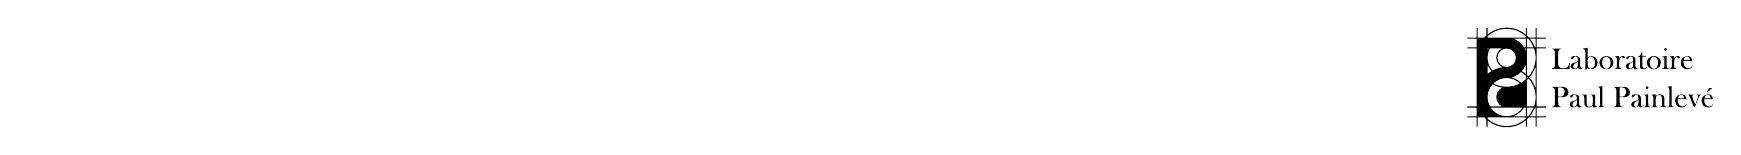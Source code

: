 % auteur du logo : Kroum Tzanev
% date : 2010
\usetikzlibrary{svg.path}

\tikzset{
  p path/.style = {insert path={
    (0,-2) arc (-90:-270:1) arc (-90:90:1)--++(-1.5,0)--++(0,-4)--cycle
    (0,0.5) arc (-90:90:0.5)--++(-1,0)--++(0,-1.382) arc (131.81:90:1.5)--cycle
    (0,-0.5) arc (90:270:0.5)--++(1,0)--++(0,1.382) arc (-48.19:-90:1.5)--cycle}},
  up path/.style={even odd rule, p path},
  down path/.style={rotate=180, up path},
  circles path/.style={insert path={
    (0,-1) circle (0.5) circle (1) circle (1.5)
    (0,1) circle (0.5) circle (1) circle (1.5)
    foreach \x in {-1.5,-1,1,1.5}{(\x,-2.5) -- (\x,2.5)}
    foreach \y in {-2,-1.5,1.5,2}{(-2,\y) -- (2,\y)}}},
  border path/.style={insert path={(-1.5,-2) rectangle (1.5,2)}},
  up/.style = {fill=black},
  circles/.style = {draw=black},
  textlabo/.style = {fill=black},
  logo scale/.style={line width={#1*.4}, scale={#1*.25}}
}

\begin{tikzpicture}[logo scale=1]
  \path[down path, down/.try];
  \path[circles path, circles/.try];
  \path[up path, up/.try];
  \path[border/.try, border path];
  \begin{scope}[y=1pt,x=1pt]
    \path[textlabo/.try] svg {M65.3,12.3 L65.3,12.8 C66.7,12.8 67.8,13.2 68.6,14.0 C69.0,14.5 69.4,15.1 69.5,15.8 C69.7,16.5 69.8,17.6 69.8,19.1 L69.8,35.0 C69.8,36.5 69.7,37.6 69.5,38.4 C69.3,39.1 69.0,39.7 68.5,40.2 C68.1,40.5 67.7,40.8 67.2,41.0 C66.7,41.1 66.0,41.2 65.3,41.3 L65.3,41.8 L79.1,41.8 L79.1,41.3 C78.2,41.2 77.6,41.1 77.1,40.9 C76.6,40.8 76.2,40.5 75.8,40.1 C75.3,39.6 74.9,39.1 74.8,38.4 C74.6,37.6 74.5,36.5 74.5,35.0 L74.5,22.5 C74.5,20.6 74.6,19.2 74.6,18.2 C74.8,17.3 74.9,16.5 75.2,15.9 C75.8,14.9 76.5,14.2 77.5,13.7 C78.5,13.2 79.8,13.0 81.4,13.0 C83.1,13.0 84.6,13.2 85.8,13.6 C87.0,14.1 87.9,14.8 88.7,15.8 C89.2,16.4 89.6,17.1 89.9,17.9 C90.2,18.8 90.5,19.8 90.8,21.2 L91.3,21.1 L91.0,12.3 z};
    \path[textlabo/.try] svg {M110.2,14.4 L110.6,14.2 C110.0,12.6 108.9,11.9 107.0,11.9 C106.0,11.9 105.1,12.2 104.4,12.6 C104.0,13.0 103.6,13.6 103.1,14.4 C102.1,13.5 101.4,12.9 100.9,12.7 C100.0,12.2 98.9,11.9 97.7,11.9 C96.1,11.9 94.8,12.3 93.9,13.0 C92.9,13.8 92.5,14.8 92.5,16.1 C92.5,17.3 92.9,18.3 93.6,19.1 C94.1,19.6 94.5,19.9 95.1,20.2 C95.6,20.5 96.5,20.8 97.5,21.0 C98.8,21.4 99.7,21.6 100.3,21.8 C100.9,22.0 101.4,22.3 101.8,22.6 C102.3,23.0 102.6,23.3 102.8,23.8 C103.0,24.2 103.0,24.8 103.0,25.6 C103.0,27.3 102.7,28.6 102.1,29.3 C101.8,29.7 101.4,30.0 101.0,30.1 C100.5,30.4 100.1,30.5 99.5,30.5 C99.0,30.5 98.4,30.3 98.0,30.0 C97.5,29.7 97.2,29.3 96.9,28.8 L96.4,27.6 C96.1,26.8 95.6,26.6 94.8,26.6 C94.4,26.6 93.9,26.7 93.6,27.0 C93.3,27.3 93.1,27.7 93.1,28.2 C93.1,29.0 93.6,29.6 94.6,30.1 C95.2,30.3 95.9,30.6 96.8,30.7 C97.6,30.9 98.4,31.0 99.2,31.0 C100.1,31.0 101.0,30.9 102.0,30.6 C103.0,30.4 103.7,30.1 104.4,29.7 C105.3,29.2 105.9,28.5 106.2,27.7 C106.3,27.3 106.3,26.5 106.3,25.5 L106.3,17.5 C106.3,16.2 106.4,15.2 106.5,14.8 C106.7,13.7 107.3,13.2 108.3,13.2 C108.7,13.2 109.0,13.3 109.3,13.5 C109.6,13.6 109.9,13.9 110.2,14.4 z M103.1,22.9 C102.3,22.2 101.4,21.7 100.5,21.2 C99.5,20.7 98.7,20.2 98.3,19.9 C97.9,19.6 97.5,19.3 97.2,18.9 C96.5,18.1 96.2,17.1 96.2,15.9 C96.2,15.0 96.5,14.2 97.0,13.6 C97.5,13.0 98.2,12.7 99.0,12.7 C99.7,12.7 100.4,12.9 101.0,13.3 C101.6,13.7 102.1,14.3 102.4,15.1 C102.8,16.0 103.1,17.5 103.1,19.3 z};
    \path[textlabo/.try] svg {M116.9,28.3 C117.6,29.0 118.1,29.6 118.7,29.9 C119.8,30.6 121.1,31.0 122.7,31.0 C124.9,31.0 126.8,30.3 128.4,28.9 C130.4,27.2 131.4,24.8 131.4,21.7 C131.4,18.5 130.5,16.0 128.5,14.3 C126.9,12.7 124.7,11.9 122.1,11.9 C120.7,11.9 119.6,12.1 118.7,12.4 L117.4,13.0 C117.1,13.1 116.8,13.2 116.5,13.2 C115.8,13.2 115.2,12.6 114.6,11.3 L113.7,11.3 L113.7,36.7 C113.7,38.3 113.5,39.5 112.9,40.2 C112.5,40.9 111.6,41.2 110.4,41.2 L110.4,41.7 L116.9,42.7 z M116.9,21.7 C116.9,20.2 117.1,18.8 117.2,17.5 C117.4,16.2 117.7,15.2 117.9,14.6 C118.2,13.9 118.7,13.4 119.4,13.0 C120.0,12.6 120.8,12.4 121.6,12.4 C123.4,12.4 124.9,13.2 126.0,14.9 C127.1,16.5 127.7,18.6 127.7,21.2 C127.7,22.6 127.5,23.9 127.2,25.1 C126.7,26.3 126.2,27.4 125.5,28.2 C125.0,28.9 124.4,29.4 123.7,29.8 C123.0,30.2 122.4,30.4 121.7,30.4 C120.8,30.4 120.1,30.1 119.4,29.6 C118.6,29.1 118.1,28.4 117.8,27.6 C117.2,26.4 116.9,24.4 116.9,21.7 z};
    \path[textlabo/.try] svg {M134.1,21.4 C134.1,23.7 134.9,25.8 136.7,27.7 C138.7,29.9 141.3,31.0 144.1,31.0 C147.1,31.0 149.6,29.9 151.7,27.7 C153.4,25.8 154.3,23.7 154.3,21.4 C154.3,19.1 153.5,17.1 151.8,15.2 C149.8,13.0 147.3,11.9 144.1,11.9 C141.1,11.9 138.5,13.0 136.5,15.2 C135.7,16.1 135.1,17.1 134.7,18.1 C134.2,19.2 134.1,20.3 134.1,21.4 z M138.0,21.7 C138.0,19.1 138.5,17.0 139.7,15.3 C140.9,13.3 142.5,12.3 144.3,12.3 C145.1,12.3 145.9,12.6 146.6,13.0 C147.3,13.5 147.9,14.0 148.5,14.8 C149.0,15.6 149.5,16.6 149.8,17.9 C150.2,19.1 150.3,20.2 150.3,21.4 C150.3,22.5 150.2,23.8 149.8,25.0 C149.5,26.1 148.9,27.2 148.3,28.1 C147.2,29.7 145.7,30.5 144.0,30.5 C142.4,30.5 141.0,29.6 139.8,27.9 C138.5,26.2 138.0,24.1 138.0,21.7 z};
    \path[textlabo/.try] svg {M162.4,27.7 C162.9,28.6 163.4,29.3 164.1,29.7 C165.3,30.6 166.7,31.0 168.2,31.0 C169.2,31.0 169.9,30.7 170.3,30.3 C170.8,30.0 171.0,29.5 171.0,29.0 C171.0,28.6 170.9,28.2 170.6,28.0 C170.3,27.7 170.0,27.6 169.6,27.6 C169.1,27.6 168.7,27.8 168.3,28.2 L167.6,28.9 C167.1,29.5 166.5,29.7 165.7,29.7 C164.8,29.7 164.0,29.1 163.4,27.8 C162.9,26.6 162.7,24.8 162.7,22.6 L162.7,18.5 L162.7,16.9 C162.7,15.9 162.7,15.2 162.8,14.8 C163.0,14.3 163.2,13.9 163.5,13.6 C163.9,13.2 164.7,12.9 165.7,12.7 L165.7,12.3 L156.2,12.3 L156.2,12.7 C157.1,12.8 157.7,13.0 158.1,13.2 C158.4,13.4 158.7,13.7 159.0,14.3 C159.1,14.6 159.3,15.1 159.3,15.8 C159.4,16.5 159.4,17.4 159.4,18.7 L159.4,24.0 C159.4,25.5 159.4,26.6 159.3,27.1 C159.3,27.7 159.1,28.2 158.8,28.6 C158.6,29.0 158.3,29.3 158.0,29.5 C157.6,29.7 157.1,29.7 156.4,29.8 L156.4,30.3 L162.0,31.0 C162.3,29.7 162.4,28.6 162.4,27.7 z};
    \path[textlabo/.try] svg {M190.0,14.4 L190.5,14.2 C189.9,12.6 188.8,11.9 186.9,11.9 C185.9,11.9 185.0,12.2 184.3,12.6 C183.9,13.0 183.4,13.6 182.9,14.4 C182.0,13.5 181.3,12.9 180.7,12.7 C179.8,12.2 178.7,11.9 177.5,11.9 C175.9,11.9 174.6,12.3 173.7,13.0 C172.8,13.8 172.3,14.8 172.3,16.1 C172.3,17.3 172.7,18.3 173.5,19.1 C173.9,19.6 174.4,19.9 174.9,20.2 C175.5,20.5 176.4,20.8 177.4,21.0 C178.7,21.4 179.6,21.6 180.2,21.8 C180.8,22.0 181.3,22.3 181.7,22.6 C182.1,23.0 182.4,23.3 182.6,23.8 C182.8,24.2 182.9,24.8 182.9,25.6 C182.9,27.3 182.6,28.6 182.0,29.3 C181.7,29.7 181.3,30.0 180.8,30.1 C180.4,30.4 179.9,30.5 179.4,30.5 C178.8,30.5 178.3,30.3 177.8,30.0 C177.4,29.7 177.0,29.3 176.8,28.8 L176.2,27.6 C175.9,26.8 175.5,26.6 174.7,26.6 C174.2,26.6 173.8,26.7 173.5,27.0 C173.1,27.3 173.0,27.7 173.0,28.2 C173.0,29.0 173.5,29.6 174.5,30.1 C175.1,30.3 175.8,30.6 176.6,30.7 C177.4,30.9 178.2,31.0 179.1,31.0 C180.0,31.0 180.8,30.9 181.8,30.6 C182.8,30.4 183.6,30.1 184.3,29.7 C185.2,29.2 185.8,28.5 186.0,27.7 C186.1,27.3 186.2,26.5 186.2,25.5 L186.2,17.5 C186.2,16.2 186.2,15.2 186.3,14.8 C186.6,13.7 187.2,13.2 188.1,13.2 C188.6,13.2 188.9,13.3 189.2,13.5 C189.4,13.6 189.7,13.9 190.0,14.4 z M182.9,22.9 C182.1,22.2 181.3,21.7 180.4,21.2 C179.3,20.7 178.6,20.2 178.2,19.9 C177.8,19.6 177.4,19.3 177.1,18.9 C176.4,18.1 176.1,17.1 176.1,15.9 C176.1,15.0 176.3,14.2 176.8,13.6 C177.4,13.0 178.1,12.7 178.8,12.7 C179.5,12.7 180.2,12.9 180.8,13.3 C181.5,13.7 182.0,14.3 182.3,15.1 C182.7,16.0 182.9,17.5 182.9,19.3 z};
    \path[textlabo/.try] svg {M196.1,30.6 L201.6,30.6 L201.6,29.9 L196.1,29.9 L196.1,17.2 C196.1,15.8 196.4,14.6 196.9,14.0 C197.1,13.6 197.5,13.4 198.0,13.2 C198.4,13.0 198.9,12.9 199.4,12.9 C200.0,12.9 200.6,13.0 201.0,13.3 C201.4,13.5 201.9,14.0 202.4,14.8 L202.8,14.5 C202.3,13.6 201.6,12.9 200.8,12.5 C199.9,12.1 198.8,11.9 197.5,11.9 C195.9,11.9 194.7,12.2 193.8,12.9 C193.4,13.2 193.2,13.6 193.0,14.2 C192.9,14.6 192.8,15.5 192.8,16.8 L192.8,29.9 L190.5,29.9 L190.5,30.1 C191.5,30.5 192.3,31.0 193.1,31.9 C193.6,32.5 193.9,33.0 194.2,33.5 C194.5,34.0 194.8,34.7 195.1,35.6 L195.3,36.3 L196.1,36.3 z};
    \path[textlabo/.try] svg {M202.7,21.4 C202.7,23.7 203.6,25.8 205.3,27.7 C207.5,29.9 209.9,31.0 212.9,31.0 C215.8,31.0 218.3,29.9 220.4,27.7 C222.1,25.8 223.0,23.7 223.0,21.4 C223.0,19.1 222.1,17.1 220.6,15.2 C218.5,13.0 215.9,11.9 212.9,11.9 C209.8,11.9 207.2,13.0 205.2,15.2 C204.4,16.1 203.8,17.1 203.4,18.1 C203.0,19.2 202.7,20.3 202.7,21.4 z M206.7,21.7 C206.7,19.1 207.2,17.0 208.3,15.3 C209.6,13.3 211.2,12.3 213.0,12.3 C213.8,12.3 214.5,12.6 215.3,13.0 C216.0,13.5 216.7,14.0 217.2,14.8 C217.7,15.6 218.2,16.6 218.5,17.9 C218.9,19.1 219.1,20.2 219.1,21.4 C219.1,22.5 218.9,23.8 218.5,25.0 C218.1,26.1 217.7,27.2 217.0,28.1 C215.8,29.7 214.4,30.5 212.7,30.5 C211.1,30.5 209.6,29.6 208.5,27.9 C207.3,26.2 206.7,24.1 206.7,21.7 z};
    \path[textlabo/.try] svg {M225.2,30.3 L231.3,31.0 L231.3,18.5 L231.3,16.9 C231.3,15.9 231.4,15.2 231.5,14.8 C231.6,14.3 231.9,13.9 232.2,13.6 C232.6,13.2 233.4,12.9 234.4,12.7 L234.4,12.3 L224.9,12.3 L224.9,12.7 C225.8,12.8 226.4,13.0 226.7,13.2 C227.2,13.4 227.5,13.7 227.7,14.3 C227.9,14.6 227.9,15.1 228.0,15.8 C228.1,16.5 228.1,17.4 228.1,18.7 L228.1,24.0 C228.1,25.5 228.1,26.6 228.0,27.1 C227.9,27.7 227.7,28.2 227.5,28.6 C227.3,29.0 227.0,29.3 226.6,29.5 C226.3,29.7 225.8,29.7 225.2,29.8 z M229.6,38.7 C229.1,38.7 228.6,38.9 228.3,39.3 C227.9,39.6 227.7,40.1 227.7,40.7 C227.7,41.2 227.9,41.6 228.3,42.0 C228.6,42.4 229.1,42.5 229.6,42.5 C230.2,42.5 230.6,42.4 231.1,42.0 C231.4,41.6 231.6,41.2 231.6,40.7 C231.6,40.1 231.4,39.6 231.1,39.3 C230.7,38.9 230.2,38.7 229.6,38.7 z};
    \path[textlabo/.try] svg {M241.8,27.7 C242.3,28.6 242.9,29.3 243.6,29.7 C244.7,30.6 246.1,31.0 247.6,31.0 C248.6,31.0 249.3,30.7 249.8,30.3 C250.2,30.0 250.4,29.5 250.4,29.0 C250.4,28.6 250.3,28.2 250.1,28.0 C249.8,27.7 249.4,27.6 249.0,27.6 C248.5,27.6 248.1,27.8 247.8,28.2 L247.0,28.9 C246.5,29.5 245.9,29.7 245.2,29.7 C244.2,29.7 243.4,29.1 242.9,27.8 C242.3,26.6 242.1,24.8 242.1,22.6 L242.1,18.5 L242.1,16.9 C242.1,15.9 242.1,15.2 242.3,14.8 C242.4,14.3 242.6,13.9 242.9,13.6 C243.3,13.2 244.1,12.9 245.2,12.7 L245.2,12.3 L235.7,12.3 L235.7,12.7 C236.5,12.8 237.1,13.0 237.5,13.2 C237.8,13.4 238.2,13.7 238.4,14.3 C238.5,14.6 238.7,15.1 238.7,15.8 C238.8,16.5 238.8,17.4 238.8,18.7 L238.8,24.0 C238.8,25.5 238.8,26.6 238.7,27.1 C238.7,27.7 238.5,28.2 238.3,28.6 C238.0,29.0 237.7,29.3 237.4,29.5 C237.0,29.7 236.5,29.7 235.9,29.8 L235.9,30.3 L241.4,31.0 C241.7,29.7 241.8,28.6 241.8,27.7 z};
    \path[textlabo/.try] svg {M255.6,24.0 C255.5,23.3 255.5,22.8 255.5,22.5 C255.5,21.2 255.7,20.0 256.1,18.8 C256.4,17.6 256.9,16.6 257.5,15.9 C258.2,15.0 259.0,14.4 260.0,13.9 C260.9,13.5 261.9,13.3 263.0,13.3 C263.7,13.3 264.5,13.4 265.2,13.6 C265.9,13.9 266.5,14.3 266.9,14.8 C267.5,15.2 267.9,16.0 268.3,17.2 L268.7,17.0 C268.3,15.3 267.5,14.0 266.3,13.2 C265.0,12.3 263.4,11.9 261.4,11.9 C259.6,11.9 258.1,12.2 256.8,12.7 C255.5,13.3 254.5,14.2 253.6,15.3 C252.4,16.9 251.8,18.9 251.8,21.4 C251.8,24.6 252.9,27.1 255.2,29.0 C256.9,30.3 258.8,31.0 261.0,31.0 C262.1,31.0 263.2,30.7 264.2,30.4 C265.2,30.0 266.0,29.4 266.7,28.6 C267.8,27.4 268.3,25.8 268.3,24.0 z M265.0,24.9 C264.9,26.3 264.7,27.4 264.2,28.2 C263.9,28.9 263.3,29.5 262.7,29.9 C262.0,30.3 261.3,30.5 260.6,30.5 C259.4,30.5 258.3,30.0 257.4,28.9 C256.4,27.8 255.9,26.5 255.7,24.9 z};
    \path[textlabo/.try] svg {M74.5,-28.5 L74.5,-36.2 C74.5,-37.7 74.6,-38.8 74.8,-39.5 C74.9,-40.2 75.2,-40.8 75.7,-41.3 C76.1,-41.7 76.5,-42.0 77.0,-42.2 C77.5,-42.4 78.2,-42.5 79.1,-42.5 L79.1,-43.0 L65.3,-43.0 L65.3,-42.5 C66.1,-42.5 66.7,-42.4 67.3,-42.2 C67.8,-42.0 68.2,-41.7 68.6,-41.3 C69.1,-40.8 69.4,-40.2 69.6,-39.5 C69.7,-38.8 69.8,-37.7 69.8,-36.2 L69.8,-20.3 C69.8,-19.1 69.7,-18.1 69.6,-17.5 C69.5,-16.8 69.3,-16.2 69.1,-15.8 C68.7,-15.2 68.2,-14.8 67.6,-14.5 C67.1,-14.3 66.3,-14.1 65.4,-14.0 L65.3,-14.0 L65.3,-13.5 L78.3,-13.5 C80.5,-13.5 82.3,-13.6 83.3,-13.9 C84.4,-14.1 85.4,-14.6 86.3,-15.3 C88.3,-16.8 89.3,-18.9 89.3,-21.5 C89.3,-24.1 88.3,-26.1 86.2,-27.3 C85.1,-27.9 83.8,-28.3 82.3,-28.4 C81.8,-28.4 80.6,-28.5 78.8,-28.5 z M74.5,-27.8 L76.7,-27.8 C78.1,-27.8 79.1,-27.7 80.0,-27.5 C80.7,-27.3 81.4,-26.9 82.0,-26.3 C83.4,-25.0 84.1,-23.4 84.1,-21.2 C84.1,-20.0 83.9,-18.9 83.5,-17.9 C83.1,-17.0 82.5,-16.2 81.7,-15.5 C80.8,-14.8 79.8,-14.4 78.6,-14.3 C78.2,-14.2 77.5,-14.2 76.4,-14.2 L74.5,-14.2 z};
    \path[textlabo/.try] svg {M108.8,-40.9 L109.2,-41.1 C108.7,-42.7 107.5,-43.4 105.6,-43.4 C104.6,-43.4 103.7,-43.2 103.1,-42.7 C102.6,-42.3 102.2,-41.8 101.7,-40.9 C100.7,-41.8 100.0,-42.4 99.5,-42.7 C98.6,-43.1 97.5,-43.4 96.2,-43.4 C94.6,-43.4 93.4,-43.0 92.5,-42.2 C91.6,-41.5 91.1,-40.5 91.1,-39.2 C91.1,-38.0 91.5,-37.0 92.2,-36.2 C92.6,-35.8 93.2,-35.4 93.7,-35.1 C94.3,-34.9 95.1,-34.6 96.2,-34.3 C97.4,-34.0 98.4,-33.7 99.0,-33.5 C99.5,-33.3 100.0,-33.0 100.4,-32.7 C100.9,-32.4 101.2,-32.0 101.4,-31.6 C101.5,-31.1 101.7,-30.5 101.7,-29.7 C101.7,-28.0 101.3,-26.8 100.7,-26.0 C100.4,-25.7 100.0,-25.4 99.6,-25.1 C99.1,-24.9 98.7,-24.8 98.2,-24.8 C97.6,-24.8 97.1,-25.0 96.6,-25.3 C96.1,-25.5 95.8,-26.0 95.5,-26.6 L95.0,-27.8 C94.7,-28.4 94.2,-28.8 93.5,-28.8 C93.0,-28.8 92.6,-28.6 92.2,-28.3 C91.9,-28.0 91.8,-27.6 91.8,-27.1 C91.8,-26.4 92.2,-25.7 93.3,-25.3 C93.9,-25.0 94.5,-24.8 95.4,-24.6 C96.2,-24.4 97.0,-24.4 97.8,-24.4 C98.7,-24.4 99.6,-24.4 100.6,-24.7 C101.5,-24.9 102.4,-25.2 103.0,-25.5 C104.0,-26.1 104.6,-26.8 104.7,-27.7 C104.9,-28.1 104.9,-28.8 104.9,-29.9 L104.9,-37.8 C104.9,-39.2 105.0,-40.1 105.1,-40.6 C105.4,-41.6 106.0,-42.1 106.9,-42.1 C107.3,-42.1 107.7,-42.1 107.9,-41.9 C108.2,-41.7 108.5,-41.4 108.8,-40.9 z M101.7,-32.4 C100.9,-33.0 100.1,-33.6 99.1,-34.1 C98.1,-34.7 97.4,-35.1 96.9,-35.4 C96.5,-35.7 96.2,-36.0 95.8,-36.5 C95.2,-37.3 94.8,-38.2 94.8,-39.4 C94.8,-40.3 95.1,-41.1 95.6,-41.7 C96.1,-42.3 96.8,-42.7 97.6,-42.7 C98.3,-42.7 99.0,-42.4 99.6,-42.0 C100.3,-41.5 100.7,-40.9 101.0,-40.2 C101.5,-39.2 101.7,-37.9 101.7,-36.0 z};
    \path[textlabo/.try] svg {M124.9,-43.4 C124.7,-42.5 124.6,-41.7 124.6,-40.7 C122.7,-42.5 120.6,-43.4 118.2,-43.4 C116.4,-43.4 114.9,-43.0 113.8,-42.1 C112.8,-41.2 112.2,-40.0 112.2,-38.4 L112.2,-30.9 L112.2,-29.3 C112.2,-28.3 112.1,-27.6 112.1,-27.1 C111.9,-26.7 111.7,-26.3 111.4,-26.0 C110.9,-25.6 110.2,-25.3 109.1,-25.1 L109.1,-24.7 L115.5,-24.7 L115.5,-35.6 C115.5,-37.2 115.5,-38.3 115.6,-39.1 C115.7,-39.8 115.9,-40.4 116.2,-40.9 C116.5,-41.4 117.0,-41.8 117.6,-42.0 C118.2,-42.3 118.8,-42.4 119.5,-42.4 C120.4,-42.4 121.1,-42.3 121.8,-41.9 C122.6,-41.7 123.1,-41.2 123.5,-40.7 C123.9,-40.1 124.2,-39.5 124.3,-38.7 C124.4,-38.0 124.6,-36.8 124.6,-35.1 L124.6,-30.9 L124.5,-29.3 C124.5,-28.3 124.4,-27.6 124.3,-27.1 C124.3,-26.7 124.0,-26.3 123.7,-26.0 C123.3,-25.6 122.6,-25.3 121.4,-25.1 L121.4,-24.7 L127.8,-24.7 L127.8,-36.4 C127.8,-37.9 127.8,-38.9 127.9,-39.5 C128.0,-40.1 128.1,-40.6 128.3,-41.0 C128.6,-41.4 128.9,-41.7 129.3,-41.8 C129.6,-42.0 130.1,-42.1 130.8,-42.2 L130.8,-42.6 z};
    \path[textlabo/.try] svg {M132.2,-13.5 L138.4,-12.7 L138.4,-36.8 L138.4,-38.4 C138.4,-39.4 138.4,-40.1 138.5,-40.6 C138.7,-41.0 138.9,-41.4 139.2,-41.7 C139.6,-42.1 140.4,-42.4 141.4,-42.6 L141.4,-43.0 L131.9,-43.0 L131.9,-42.6 C132.8,-42.5 133.4,-42.3 133.8,-42.1 C134.2,-41.9 134.5,-41.5 134.7,-41.1 C134.8,-40.7 134.9,-40.2 135.0,-39.5 C135.1,-38.9 135.1,-37.9 135.1,-36.6 L135.1,-19.6 C135.1,-18.2 135.1,-17.2 135.0,-16.6 C134.9,-15.9 134.8,-15.5 134.5,-15.1 C134.3,-14.7 134.0,-14.4 133.6,-14.2 C133.3,-14.0 132.8,-13.9 132.2,-13.9 z};
    \path[textlabo/.try] svg {M163.4,-28.5 L163.4,-36.2 C163.4,-37.7 163.6,-38.8 163.7,-39.5 C163.9,-40.2 164.1,-40.8 164.6,-41.3 C165.0,-41.7 165.4,-42.0 166.0,-42.2 C166.4,-42.4 167.2,-42.5 168.0,-42.5 L168.0,-43.0 L154.2,-43.0 L154.2,-42.5 C155.0,-42.5 155.7,-42.4 156.2,-42.2 C156.7,-42.0 157.2,-41.7 157.5,-41.3 C158.0,-40.8 158.3,-40.2 158.5,-39.5 C158.7,-38.8 158.7,-37.7 158.7,-36.2 L158.7,-20.3 C158.7,-19.1 158.7,-18.1 158.5,-17.5 C158.4,-16.8 158.2,-16.2 158.0,-15.8 C157.6,-15.2 157.1,-14.8 156.6,-14.5 C156.0,-14.3 155.2,-14.1 154.4,-14.0 L154.2,-14.0 L154.2,-13.5 L167.2,-13.5 C169.5,-13.5 171.2,-13.6 172.2,-13.9 C173.3,-14.1 174.3,-14.6 175.2,-15.3 C177.2,-16.8 178.2,-18.9 178.2,-21.5 C178.2,-24.1 177.2,-26.1 175.2,-27.3 C174.1,-27.9 172.8,-28.3 171.2,-28.4 C170.8,-28.4 169.6,-28.5 167.7,-28.5 z M163.4,-27.8 L165.6,-27.8 C167.0,-27.8 168.1,-27.7 168.9,-27.5 C169.6,-27.3 170.3,-26.9 170.9,-26.3 C172.3,-25.0 173.1,-23.4 173.1,-21.2 C173.1,-20.0 172.8,-18.9 172.4,-17.9 C172.0,-17.0 171.4,-16.2 170.6,-15.5 C169.8,-14.8 168.7,-14.4 167.5,-14.3 C167.2,-14.2 166.4,-14.2 165.3,-14.2 L163.4,-14.2 z};
    \path[textlabo/.try] svg {M197.8,-40.9 L198.1,-41.1 C197.6,-42.7 196.4,-43.4 194.5,-43.4 C193.5,-43.4 192.7,-43.2 192.0,-42.7 C191.6,-42.3 191.1,-41.8 190.6,-40.9 C189.6,-41.8 188.9,-42.4 188.5,-42.7 C187.5,-43.1 186.4,-43.4 185.2,-43.4 C183.6,-43.4 182.3,-43.0 181.4,-42.2 C180.5,-41.5 180.0,-40.5 180.0,-39.2 C180.0,-38.0 180.4,-37.0 181.1,-36.2 C181.6,-35.8 182.1,-35.4 182.7,-35.1 C183.2,-34.9 184.0,-34.6 185.1,-34.3 C186.3,-34.0 187.3,-33.7 187.9,-33.5 C188.5,-33.3 189.0,-33.0 189.4,-32.7 C189.8,-32.4 190.2,-32.0 190.3,-31.6 C190.5,-31.1 190.6,-30.5 190.6,-29.7 C190.6,-28.0 190.3,-26.8 189.6,-26.0 C189.3,-25.7 189.0,-25.4 188.5,-25.1 C188.0,-24.9 187.6,-24.8 187.1,-24.8 C186.5,-24.8 186.0,-25.0 185.5,-25.3 C185.1,-25.5 184.7,-26.0 184.5,-26.6 L184.0,-27.8 C183.7,-28.4 183.1,-28.8 182.4,-28.8 C181.9,-28.8 181.5,-28.6 181.1,-28.3 C180.8,-28.0 180.7,-27.6 180.7,-27.1 C180.7,-26.4 181.2,-25.7 182.2,-25.3 C182.8,-25.0 183.5,-24.8 184.3,-24.6 C185.2,-24.4 185.9,-24.4 186.7,-24.4 C187.6,-24.4 188.6,-24.4 189.5,-24.7 C190.5,-24.9 191.3,-25.2 191.9,-25.5 C192.9,-26.1 193.5,-26.8 193.7,-27.7 C193.8,-28.1 193.9,-28.8 193.9,-29.9 L193.9,-37.8 C193.9,-39.2 193.9,-40.1 194.1,-40.6 C194.3,-41.6 194.9,-42.1 195.8,-42.1 C196.2,-42.1 196.6,-42.1 196.8,-41.9 C197.1,-41.7 197.4,-41.4 197.8,-40.9 z M190.6,-32.4 C189.9,-33.0 189.0,-33.6 188.0,-34.1 C187.0,-34.7 186.3,-35.1 185.9,-35.4 C185.4,-35.7 185.1,-36.0 184.8,-36.5 C184.1,-37.3 183.7,-38.2 183.7,-39.4 C183.7,-40.3 184.0,-41.1 184.6,-41.7 C185.1,-42.3 185.7,-42.7 186.6,-42.7 C187.3,-42.7 187.9,-42.4 188.5,-42.0 C189.2,-41.5 189.6,-40.9 189.9,-40.2 C190.4,-39.2 190.6,-37.9 190.6,-36.0 z};
    \path[textlabo/.try] svg {M198.4,-25.1 L204.6,-24.3 L204.6,-36.8 L204.7,-38.4 C204.7,-39.4 204.7,-40.1 204.9,-40.6 C205.0,-41.0 205.2,-41.4 205.5,-41.7 C205.9,-42.1 206.7,-42.4 207.7,-42.6 L207.7,-43.0 L198.2,-43.0 L198.2,-42.6 C199.1,-42.5 199.7,-42.3 200.1,-42.1 C200.4,-41.9 200.7,-41.5 201.0,-41.1 C201.1,-40.7 201.3,-40.2 201.3,-39.5 C201.4,-38.9 201.4,-37.9 201.4,-36.6 L201.4,-31.3 C201.4,-29.8 201.4,-28.8 201.3,-28.2 C201.3,-27.6 201.1,-27.1 200.8,-26.7 C200.6,-26.3 200.3,-26.0 200.0,-25.8 C199.6,-25.7 199.1,-25.5 198.4,-25.5 z M203.0,-16.6 C202.4,-16.6 201.9,-16.4 201.6,-16.0 C201.2,-15.7 201.0,-15.2 201.0,-14.7 C201.0,-14.2 201.2,-13.7 201.6,-13.3 C201.9,-13.0 202.4,-12.8 203.0,-12.8 C203.5,-12.8 204.0,-13.0 204.3,-13.3 C204.7,-13.7 204.9,-14.2 204.9,-14.7 C204.9,-15.2 204.7,-15.7 204.3,-16.0 C204.0,-16.4 203.5,-16.6 203.0,-16.6 z};
    \path[textlabo/.try] svg {M215.1,-24.3 C215.2,-25.1 215.4,-25.9 215.4,-26.6 L215.4,-27.0 C217.1,-25.2 219.3,-24.4 221.7,-24.4 C223.6,-24.4 225.1,-24.8 226.2,-25.6 C227.3,-26.5 227.9,-27.7 227.9,-29.3 L227.9,-38.4 C227.9,-39.4 227.9,-40.1 228.0,-40.6 C228.2,-41.0 228.3,-41.4 228.7,-41.7 C229.1,-42.1 229.8,-42.4 230.9,-42.6 L230.9,-43.0 L221.4,-43.0 L221.4,-42.6 C222.3,-42.5 222.9,-42.3 223.3,-42.1 C223.6,-41.9 223.9,-41.5 224.2,-41.1 C224.3,-40.7 224.4,-40.2 224.5,-39.5 C224.6,-38.9 224.6,-37.9 224.6,-36.6 L224.6,-32.1 C224.6,-30.5 224.6,-29.3 224.4,-28.6 C224.3,-27.9 224.1,-27.3 223.8,-26.8 C223.5,-26.3 223.0,-26.0 222.4,-25.7 C221.8,-25.4 221.1,-25.3 220.3,-25.3 C219.5,-25.3 218.8,-25.4 218.1,-25.7 C217.4,-26.0 216.8,-26.5 216.4,-27.0 C216.0,-27.6 215.7,-28.3 215.6,-29.0 C215.4,-29.7 215.4,-30.9 215.4,-32.6 L215.4,-36.8 L215.4,-38.4 C215.4,-39.4 215.4,-40.1 215.5,-40.6 C215.7,-41.0 215.9,-41.4 216.2,-41.7 C216.7,-42.1 217.4,-42.4 218.4,-42.6 L218.4,-43.0 L208.9,-43.0 L208.9,-42.6 C209.8,-42.5 210.4,-42.3 210.8,-42.1 C211.2,-41.9 211.5,-41.5 211.7,-41.1 C211.9,-40.7 211.9,-40.2 212.1,-39.5 C212.1,-38.9 212.1,-37.9 212.1,-36.6 L212.1,-31.3 C212.1,-29.8 212.1,-28.8 212.0,-28.2 C211.9,-27.6 211.8,-27.1 211.5,-26.7 C211.3,-26.3 211.0,-26.0 210.6,-25.8 C210.3,-25.7 209.8,-25.5 209.2,-25.5 L209.2,-25.1 z};
    \path[textlabo/.try] svg {M232.2,-13.5 L238.4,-12.7 L238.4,-36.8 L238.5,-38.4 C238.5,-39.4 238.5,-40.1 238.7,-40.6 C238.7,-41.0 239.0,-41.4 239.3,-41.7 C239.7,-42.1 240.4,-42.4 241.6,-42.6 L241.6,-43.0 L232.0,-43.0 L232.0,-42.6 C232.9,-42.5 233.5,-42.3 233.9,-42.1 C234.2,-41.9 234.5,-41.5 234.8,-41.1 C234.9,-40.7 235.1,-40.2 235.1,-39.5 C235.2,-38.9 235.2,-37.9 235.2,-36.6 L235.2,-19.6 C235.2,-18.2 235.2,-17.2 235.1,-16.6 C235.0,-15.9 234.9,-15.5 234.6,-15.1 C234.4,-14.7 234.1,-14.4 233.7,-14.2 C233.4,-14.0 232.9,-13.9 232.2,-13.9 z};
    \path[textlabo/.try] svg {M247.3,-31.3 C247.2,-32.0 247.2,-32.5 247.2,-32.8 C247.2,-34.0 247.4,-35.3 247.8,-36.5 C248.1,-37.7 248.6,-38.6 249.2,-39.5 C249.9,-40.3 250.7,-40.9 251.6,-41.4 C252.6,-41.8 253.6,-42.1 254.7,-42.1 C255.4,-42.1 256.2,-41.9 256.9,-41.7 C257.6,-41.4 258.1,-41.1 258.6,-40.6 C259.1,-40.1 259.6,-39.3 260.0,-38.2 L260.4,-38.3 C260.0,-40.0 259.2,-41.3 258.0,-42.1 C256.8,-43.0 255.1,-43.4 253.1,-43.4 C251.3,-43.4 249.8,-43.1 248.5,-42.6 C247.2,-42.0 246.2,-41.1 245.3,-40.0 C244.1,-38.4 243.4,-36.3 243.4,-34.0 C243.4,-30.7 244.6,-28.2 246.9,-26.4 C248.6,-25.0 250.5,-24.4 252.7,-24.4 C253.8,-24.4 254.9,-24.5 255.9,-25.0 C256.9,-25.4 257.7,-26.0 258.4,-26.7 C259.4,-28.0 260.0,-29.4 260.0,-31.3 z M256.7,-30.4 C256.7,-29.0 256.4,-27.9 256.0,-27.1 C255.5,-26.4 255.0,-25.8 254.4,-25.4 C253.8,-25.0 253.1,-24.8 252.3,-24.8 C251.1,-24.8 250.0,-25.4 249.0,-26.4 C248.1,-27.5 247.6,-28.8 247.4,-30.4 z};
    \path[textlabo/.try] svg {M261.8,-24.7 L270.2,-24.7 L270.2,-25.1 C269.5,-25.3 269.1,-25.4 268.9,-25.5 C268.4,-25.8 268.2,-26.3 268.2,-26.9 C268.2,-27.3 268.2,-27.8 268.4,-28.3 C268.5,-28.8 268.8,-29.6 269.2,-30.6 L272.7,-39.5 L276.2,-30.2 C276.7,-28.9 277.0,-27.8 277.0,-27.1 C277.0,-26.4 276.8,-25.9 276.3,-25.5 C276.1,-25.4 275.7,-25.3 275.1,-25.1 L275.1,-24.7 L281.0,-24.7 L281.0,-25.1 C280.2,-25.3 279.6,-25.7 279.1,-26.2 C278.4,-26.8 277.7,-28.2 276.9,-30.3 L271.9,-43.0 L270.8,-43.0 L265.3,-29.6 C264.5,-27.6 263.9,-26.3 263.6,-25.9 C263.3,-25.7 263.1,-25.5 262.9,-25.4 C262.6,-25.3 262.3,-25.2 261.8,-25.1 z};
    \path[textlabo/.try] svg {M285.6,-31.3 C285.5,-32.0 285.5,-32.5 285.5,-32.8 C285.5,-34.0 285.7,-35.3 286.0,-36.5 C286.4,-37.7 286.9,-38.6 287.5,-39.5 C288.2,-40.3 289.0,-40.9 289.9,-41.4 C290.9,-41.8 291.9,-42.1 292.9,-42.1 C293.7,-42.1 294.5,-41.9 295.2,-41.7 C295.9,-41.4 296.4,-41.1 296.9,-40.6 C297.4,-40.1 297.9,-39.3 298.3,-38.2 L298.7,-38.3 C298.3,-40.0 297.5,-41.3 296.2,-42.1 C295.1,-43.0 293.4,-43.4 291.4,-43.4 C289.6,-43.4 288.0,-43.1 286.8,-42.6 C285.5,-42.0 284.4,-41.1 283.6,-40.0 C282.4,-38.4 281.7,-36.3 281.7,-34.0 C281.7,-30.7 282.9,-28.2 285.2,-26.4 C286.9,-25.0 288.8,-24.4 291.0,-24.4 C292.1,-24.4 293.2,-24.5 294.2,-25.0 C295.2,-25.4 296.0,-26.0 296.7,-26.7 C297.7,-28.0 298.3,-29.4 298.3,-31.3 z M295.0,-30.4 C295.0,-29.0 294.7,-27.9 294.2,-27.1 C293.8,-26.4 293.3,-25.8 292.6,-25.4 C292.0,-25.0 291.4,-24.8 290.6,-24.8 C289.3,-24.8 288.3,-25.4 287.3,-26.4 C286.4,-27.5 285.9,-28.8 285.7,-30.4 z M288.8,-21.4 L292.8,-15.5 L296.8,-15.5 L289.9,-21.4 z};
  \end{scope}
\end{tikzpicture}
